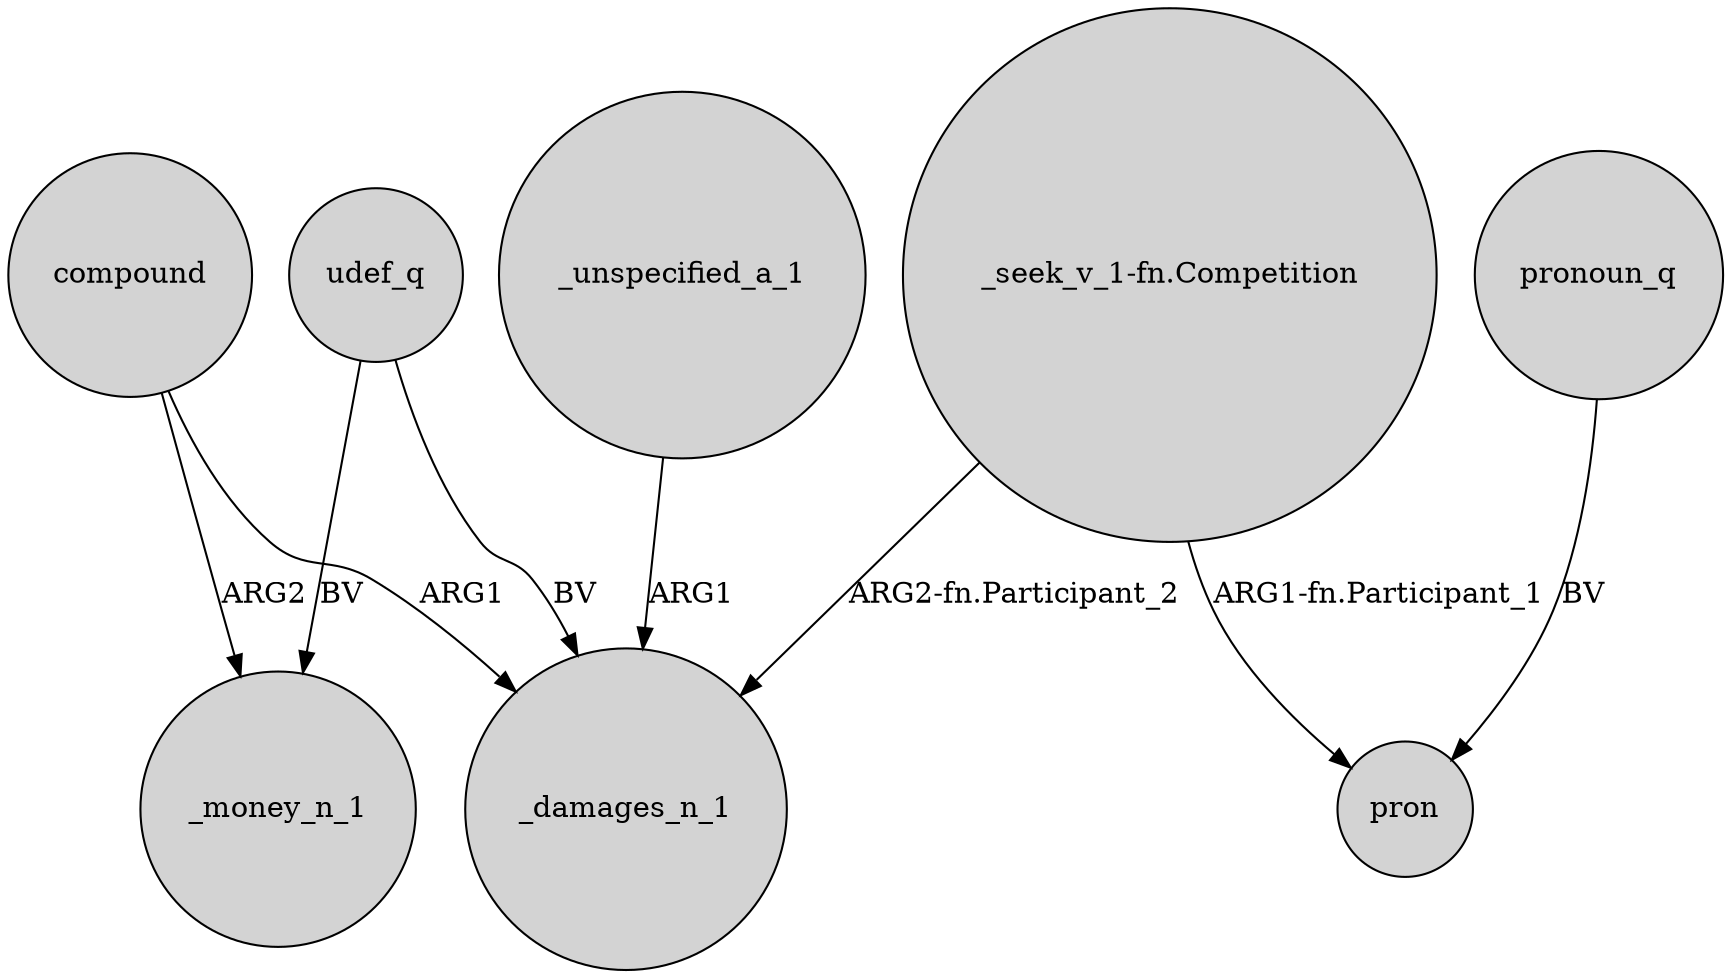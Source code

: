 digraph {
	node [shape=circle style=filled]
	udef_q -> _money_n_1 [label=BV]
	"_seek_v_1-fn.Competition" -> _damages_n_1 [label="ARG2-fn.Participant_2"]
	_unspecified_a_1 -> _damages_n_1 [label=ARG1]
	compound -> _money_n_1 [label=ARG2]
	pronoun_q -> pron [label=BV]
	udef_q -> _damages_n_1 [label=BV]
	compound -> _damages_n_1 [label=ARG1]
	"_seek_v_1-fn.Competition" -> pron [label="ARG1-fn.Participant_1"]
}
